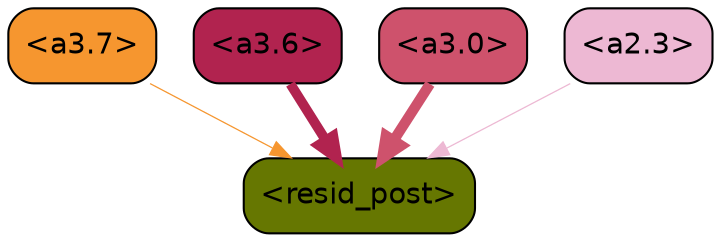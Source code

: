 strict digraph "" {
	graph [bgcolor=transparent,
		layout=dot,
		overlap=false,
		splines=true
	];
	"<a3.7>"	[color=black,
		fillcolor="#f6962f",
		fontname=Helvetica,
		shape=box,
		style="filled, rounded"];
	"<resid_post>"	[color=black,
		fillcolor="#667701",
		fontname=Helvetica,
		shape=box,
		style="filled, rounded"];
	"<a3.7>" -> "<resid_post>"	[color="#f6962f",
		penwidth=0.6];
	"<a3.6>"	[color=black,
		fillcolor="#b1234f",
		fontname=Helvetica,
		shape=box,
		style="filled, rounded"];
	"<a3.6>" -> "<resid_post>"	[color="#b1234f",
		penwidth=4.749041676521301];
	"<a3.0>"	[color=black,
		fillcolor="#ce526c",
		fontname=Helvetica,
		shape=box,
		style="filled, rounded"];
	"<a3.0>" -> "<resid_post>"	[color="#ce526c",
		penwidth=5.004215121269226];
	"<a2.3>"	[color=black,
		fillcolor="#edb8d3",
		fontname=Helvetica,
		shape=box,
		style="filled, rounded"];
	"<a2.3>" -> "<resid_post>"	[color="#edb8d3",
		penwidth=0.6];
}
